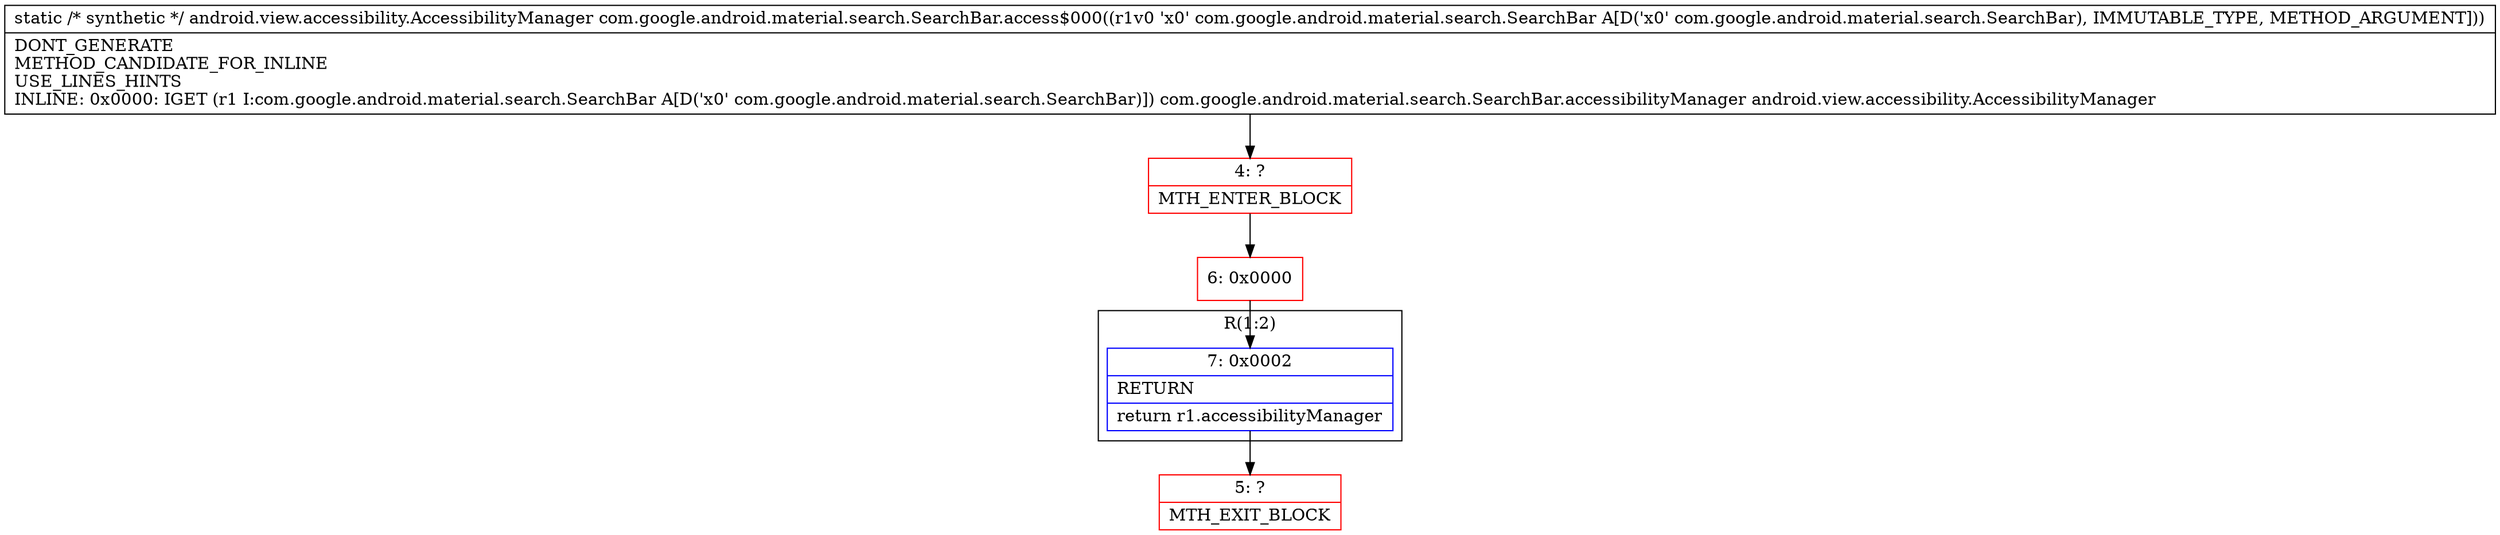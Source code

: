 digraph "CFG forcom.google.android.material.search.SearchBar.access$000(Lcom\/google\/android\/material\/search\/SearchBar;)Landroid\/view\/accessibility\/AccessibilityManager;" {
subgraph cluster_Region_843394559 {
label = "R(1:2)";
node [shape=record,color=blue];
Node_7 [shape=record,label="{7\:\ 0x0002|RETURN\l|return r1.accessibilityManager\l}"];
}
Node_4 [shape=record,color=red,label="{4\:\ ?|MTH_ENTER_BLOCK\l}"];
Node_6 [shape=record,color=red,label="{6\:\ 0x0000}"];
Node_5 [shape=record,color=red,label="{5\:\ ?|MTH_EXIT_BLOCK\l}"];
MethodNode[shape=record,label="{static \/* synthetic *\/ android.view.accessibility.AccessibilityManager com.google.android.material.search.SearchBar.access$000((r1v0 'x0' com.google.android.material.search.SearchBar A[D('x0' com.google.android.material.search.SearchBar), IMMUTABLE_TYPE, METHOD_ARGUMENT]))  | DONT_GENERATE\lMETHOD_CANDIDATE_FOR_INLINE\lUSE_LINES_HINTS\lINLINE: 0x0000: IGET  (r1 I:com.google.android.material.search.SearchBar A[D('x0' com.google.android.material.search.SearchBar)]) com.google.android.material.search.SearchBar.accessibilityManager android.view.accessibility.AccessibilityManager\l}"];
MethodNode -> Node_4;Node_7 -> Node_5;
Node_4 -> Node_6;
Node_6 -> Node_7;
}


